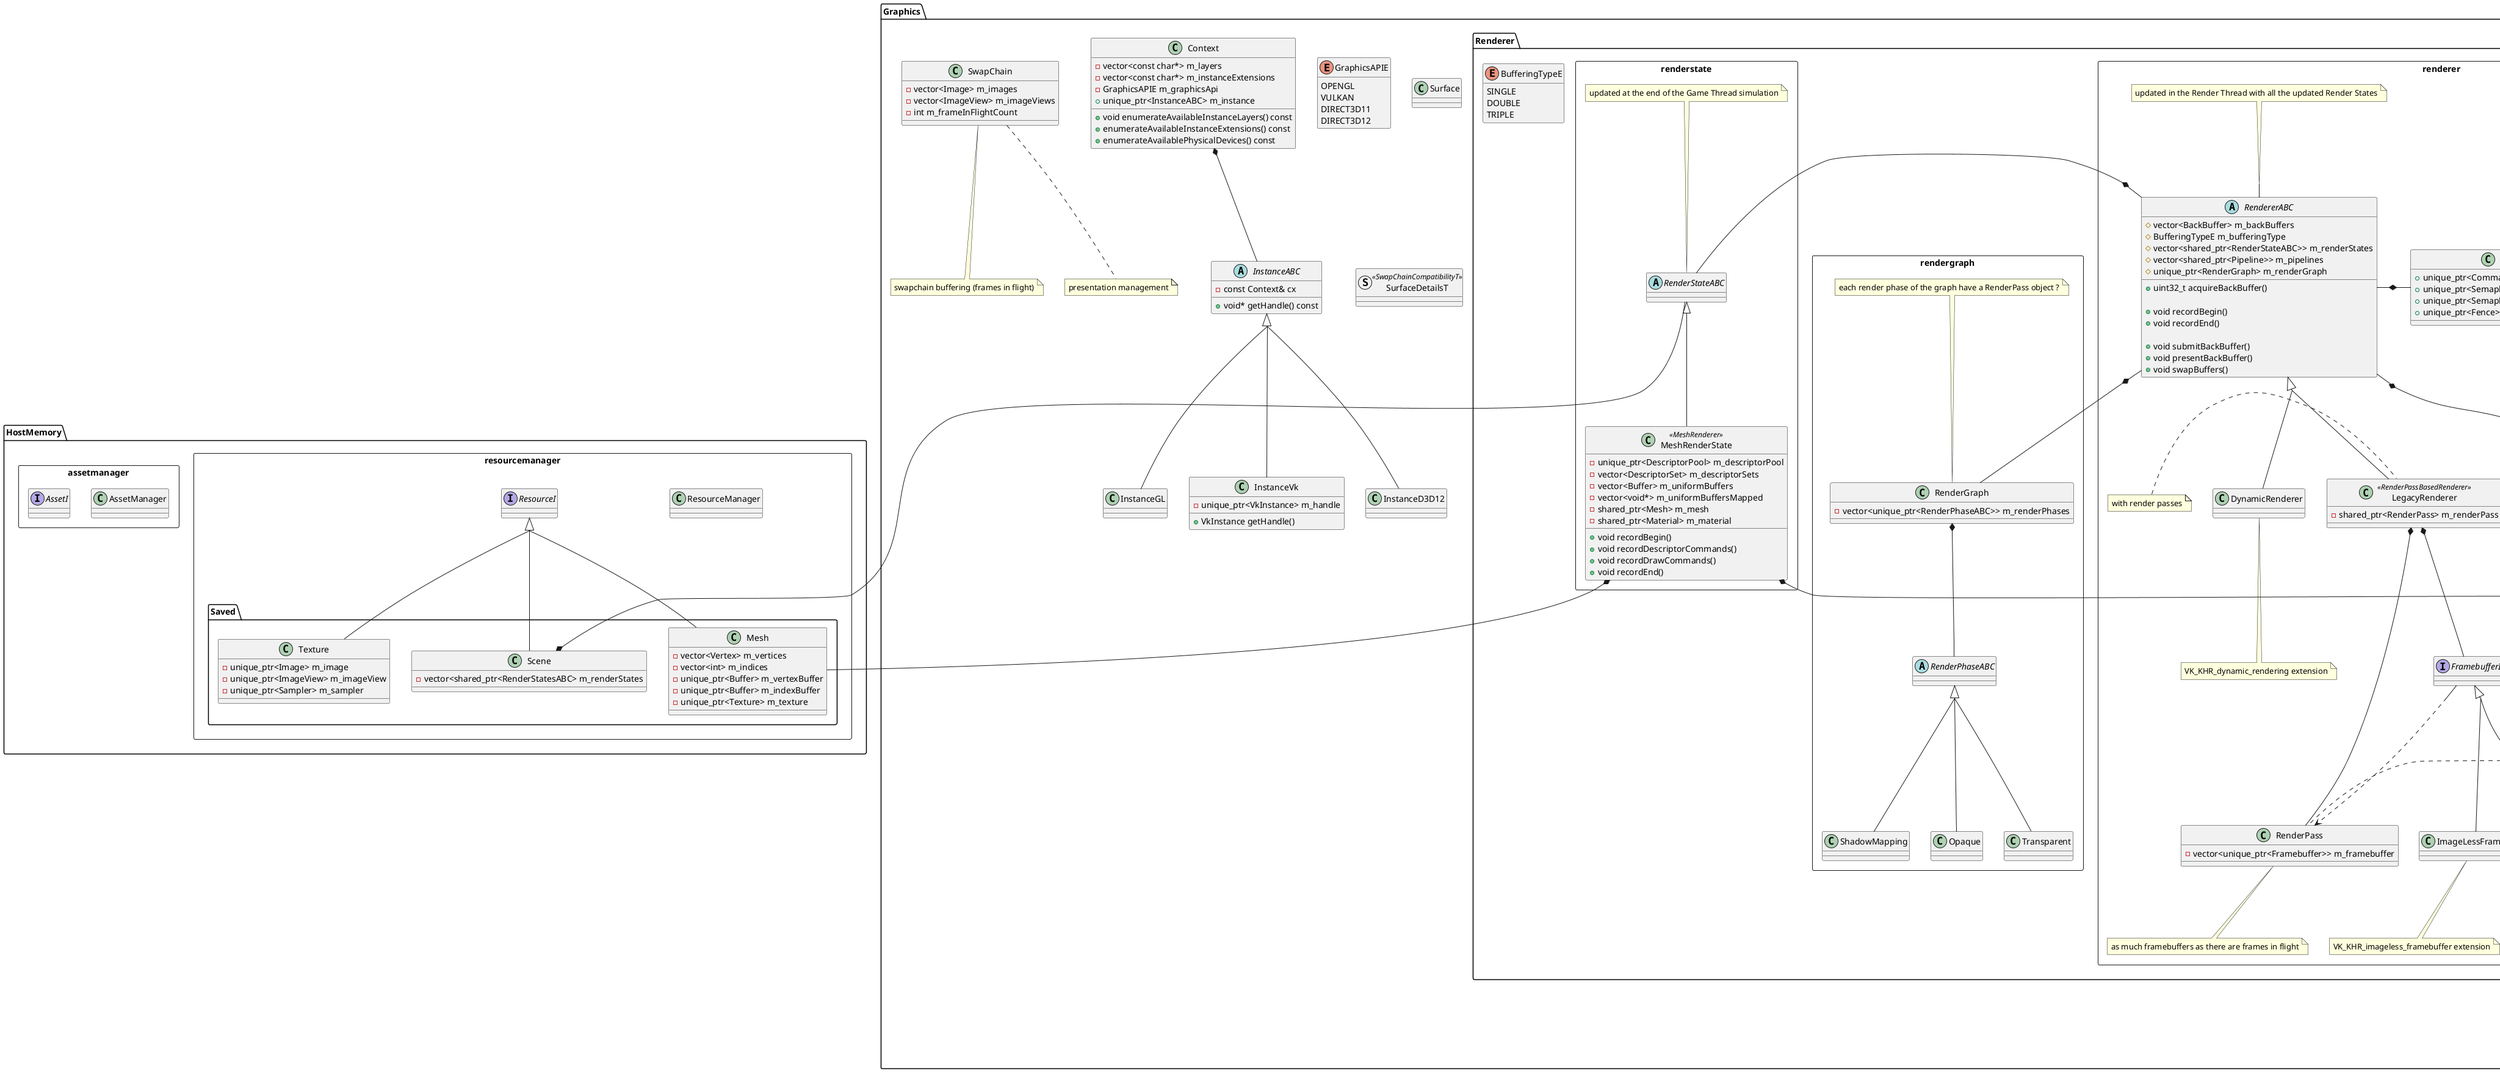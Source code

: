 @startuml Renderer
skinparam groupInheritance 2

package Graphics
{
    enum GraphicsAPIE
    {
        OPENGL
        VULKAN
        DIRECT3D11
        DIRECT3D12
    }
    hide GraphicsAPIE methods

    class Context
    {
        - vector<const char*> m_layers
        - vector<const char*> m_instanceExtensions
        - GraphicsAPIE m_graphicsApi
        + unique_ptr<InstanceABC> m_instance

        + void enumerateAvailableInstanceLayers() const
        + enumerateAvailableInstanceExtensions() const
        + enumerateAvailablePhysicalDevices() const
    }

    abstract InstanceABC
    {
        - const Context& cx

        + void* getHandle() const
    }
    Context *-- InstanceABC
    class InstanceVk
    {
        - unique_ptr<VkInstance> m_handle

        + VkInstance getHandle()
    }
    InstanceABC <|-- InstanceVk
    class InstanceD3D12
    InstanceABC <|-- InstanceD3D12
    class InstanceGL
    InstanceABC <|-- InstanceGL

    class SwapChain
    {
        - vector<Image> m_images
        - vector<ImageView> m_imageViews
        - int m_frameInFlightCount
    }
    note bottom of SwapChain : swapchain buffering (frames in flight)
    note bottom of SwapChain : presentation management
    class Surface
    struct SurfaceDetailsT << SwapChainCompatibilityT >>

    package Device
    {
        class PhysicalDevice
        {
            - shared_ptr<VkPhysicalDevice> m_handle
            + VkPhysicalDeviceProperties properties
            + VkPhysicalDeviceLimits limits

            + unique_ptr<LogicalDevice> createDevice() const
        }
        class QueueFamily
        PhysicalDevice *-- QueueFamily

        class LogicalDevice << Device >>
        {
            - unique_ptr<VkDevice> m_handle
            - vector<const char*> m_deviceExtensions
            + Queue graphicsQueue
            + Queue presentQueue
            + unique_ptr<CommandPool> commandPool
        }
        LogicalDevice .up.> PhysicalDevice

        class Queue
        LogicalDevice *-right- Queue
        class CommandPool
        LogicalDevice *-- CommandPool
    }

    package DeviceMemory
    {
        class Buffer
        class Image
        class ImageView
        class Sampler
    }

    package DeviceAsset
    {
        class VertexBuffer
        class UniformBuffer

        class Texture
        {
            + shared_ptr<Image> image
            + unique_ptr<ImageView> imageView
            + unique_ptr<Sampler> sampler
        }

        package pipeline << Rectangle >>
        {
            class Pipeline
            {
                - unique_ptr<Shader> m_shader
                - unique_ptr<PipelineLayout> m_pipelineLayout
            }
            class Shader
            Pipeline *-- Shader
            class PipelineLayout
            {
                - unique_ptr<PipelineLayout> m_handle
                - vector<DescriptorSetLayoutBinding> m_descriptorSetLayoutBindings
                - vector<DescriptorSetLayout> m_descriptorSetLayouts
            }
            Pipeline *-- PipelineLayout
        }

    }

    package Renderer
    {
        enum BufferingTypeE
        {
            SINGLE
            DOUBLE
            TRIPLE
        }
        hide BufferingTypeE methods

        package renderer << Rectangle >>
        {
            abstract RendererABC
            {
                # vector<BackBuffer> m_backBuffers
                # BufferingTypeE m_bufferingType
                # vector<shared_ptr<RenderStateABC>> m_renderStates
                # vector<shared_ptr<Pipeline>> m_pipelines
                # unique_ptr<RenderGraph> m_renderGraph

                + uint32_t acquireBackBuffer()

                + void recordBegin()
                + void recordEnd()

                + void submitBackBuffer()
                + void presentBackBuffer()
                + void swapBuffers()
            }
            note top : updated in the Render Thread with all the updated Render States
            RendererABC *-- Pipeline

            class DynamicRenderer
            note bottom : VK_KHR_dynamic_rendering extension
            RendererABC <|-- DynamicRenderer
            class LegacyRenderer << RenderPassBasedRenderer >>
            {
                - shared_ptr<RenderPass> m_renderPass
            }
            note left : with render passes
            RendererABC <|-- LegacyRenderer

            class RenderPass
            {
                - vector<unique_ptr<Framebuffer>> m_framebuffer
            }
            note bottom : as much framebuffers as there are frames in flight
            LegacyRenderer *-- RenderPass
            Pipeline .. RenderPass
            interface FramebufferI
            LegacyRenderer *-- FramebufferI
            FramebufferI ..> RenderPass
            class ImageFramebuffer
            {
                - shared_ptr<ImageView> m_imageView
                - shared_ptr<RenderPass> m_renderPass
            }
            note bottom : image view from swap chain or whatever image handling system
            FramebufferI <|-- ImageFramebuffer
            ImageFramebuffer *-- ImageView
            class ImageLessFramebuffer
            note bottom : VK_KHR_imageless_framebuffer extension
            FramebufferI <|-- ImageLessFramebuffer

            class BackBuffer
            {
                + unique_ptr<CommandBuffer> commandBuffer
                + unique_ptr<Semaphore> acquireSemaphore
                + unique_ptr<Semaphore> renderSemaphore
                + unique_ptr<Fence> inFlightFence
            }
            RendererABC *-right- BackBuffer
        }

        package rendergraph << Rectangle >>
        {
            class RenderGraph
            {
                - vector<unique_ptr<RenderPhaseABC>> m_renderPhases
            }
            note top : each render phase of the graph have a RenderPass object ?
            RendererABC *-- RenderGraph

            abstract RenderPhaseABC
            RenderGraph *-- RenderPhaseABC
            class Opaque
            RenderPhaseABC <|-- Opaque
            class Transparent
            RenderPhaseABC <|-- Transparent
            class ShadowMapping
            RenderPhaseABC <|-- ShadowMapping
        }

        package renderstate << Rectangle >>
        {
            abstract RenderStateABC
            note top : updated at the end of the Game Thread simulation
            RendererABC *-right- RenderStateABC
            class MeshRenderState << MeshRenderer >>
            {
                - unique_ptr<DescriptorPool> m_descriptorPool
                - vector<DescriptorSet> m_descriptorSets
                - vector<Buffer> m_uniformBuffers
                - vector<void*> m_uniformBuffersMapped
                - shared_ptr<Mesh> m_mesh
                - shared_ptr<Material> m_material

                + void recordBegin()
                + void recordDescriptorCommands()
                + void recordDrawCommands()
                + void recordEnd()
            }
            RenderStateABC <|-- MeshRenderState
        }
        class Material
        {
            - vector<Texture> m_textures
            - shared_ptr<Pipeline> m_pipeline
        }
        MeshRenderState *-- Material
        Material ..> Pipeline
        Material *-- Texture
    }
}

package Engine
{
    class Transform
    {
        + vec3 position
        + quaternion rotation
        + vec3 scale
    }
    class Object
    class WorldObject
    {
        # Transform m_transform
    }
    Object <|-- WorldObject
    class Camera
    WorldObject <|-- Camera

    package EngineTypes
    {
        class Color

        class Vertex
        class VertexDesc

        class Uniform
        class UniformDesc
    }
}

package HostMemory
{
    package resourcemanager << Rectangle >>
    {
        class ResourceManager
        interface ResourceI

        package Saved
        {
            class Mesh
            {
                - vector<Vertex> m_vertices
                - vector<int> m_indices
                - unique_ptr<Buffer> m_vertexBuffer
                - unique_ptr<Buffer> m_indexBuffer
                - unique_ptr<Texture> m_texture
            }
            ResourceI <|-- Mesh
            MeshRenderState *-- Mesh
            class Texture
            {
                - unique_ptr<Image> m_image
                - unique_ptr<ImageView> m_imageView
                - unique_ptr<Sampler> m_sampler
            }
            ResourceI <|-- Texture
            class Scene
            {
                - vector<shared_ptr<RenderStatesABC> m_renderStates
            }
            Scene *-left- RenderStateABC
            ResourceI <|-- Scene
        }
    }
    package assetmanager << Rectangle >>
    {
        class AssetManager
        interface AssetI
    }
}

package Video
{
    class VideoDecoder

    class HardwareVideoDecoder
    class Slot
    HardwareVideoDecoder *-right- Slot
    class Frame
    Slot *-right- Frame
}

@enduml
